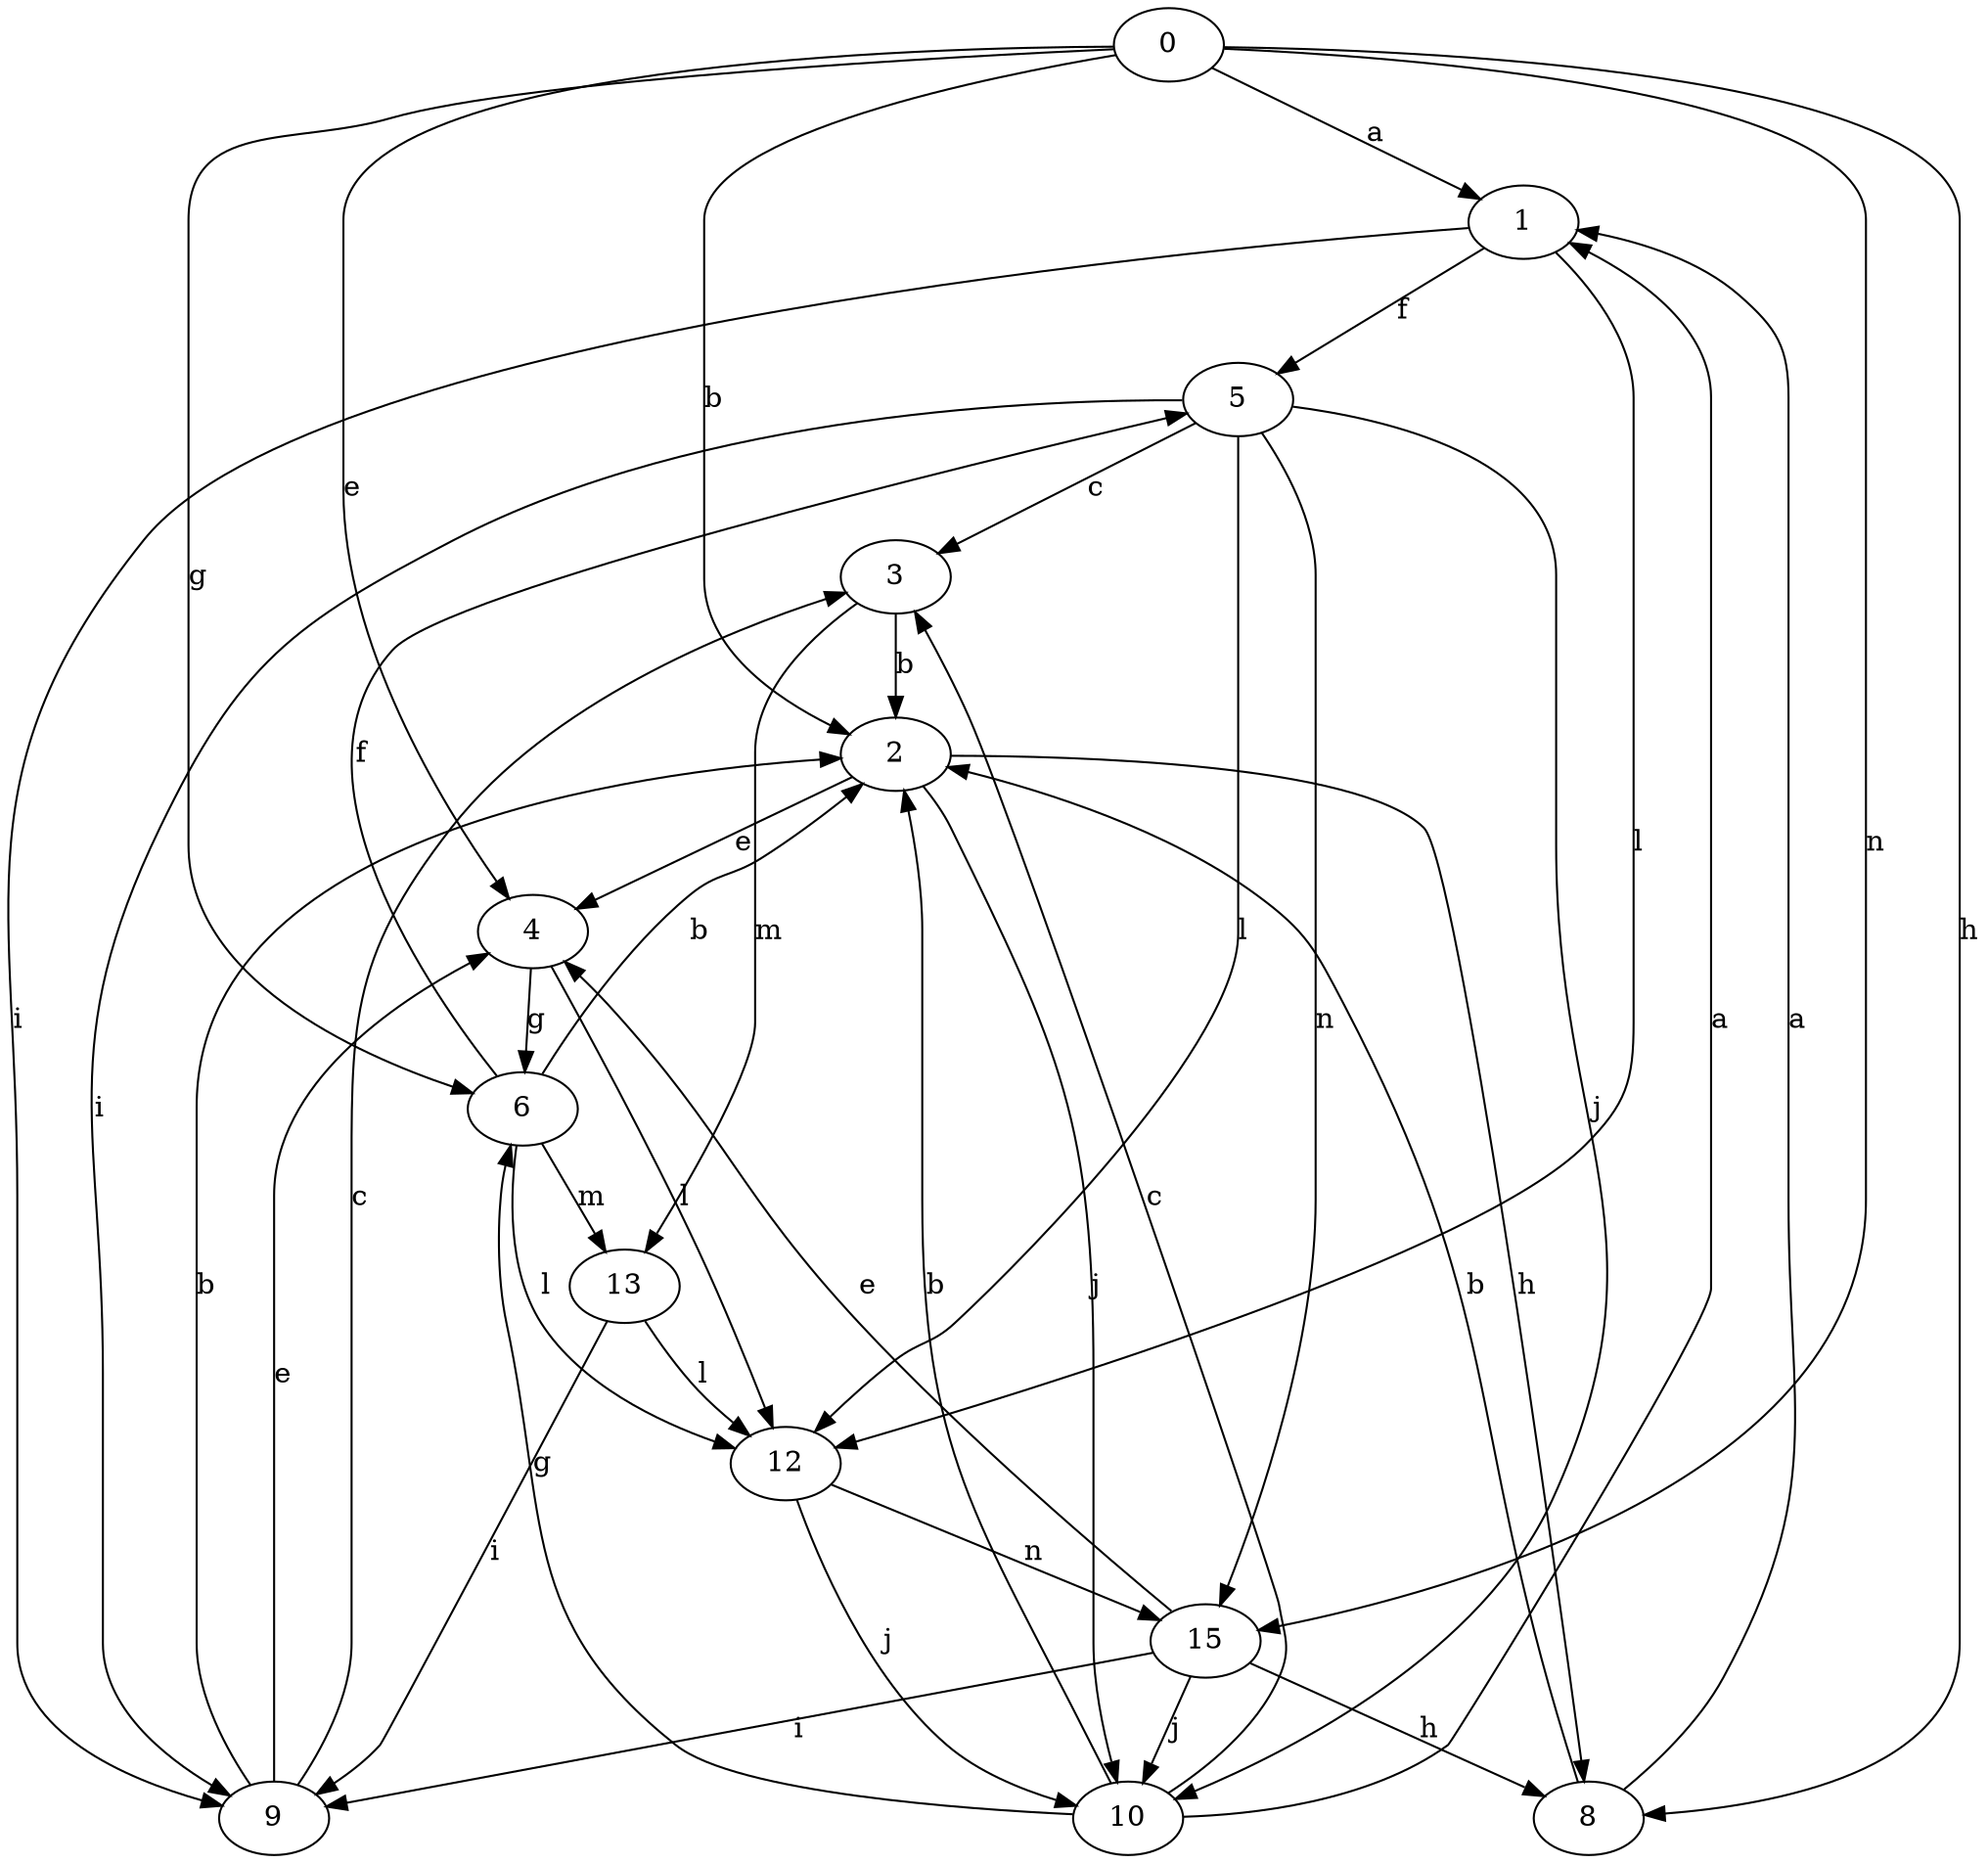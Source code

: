 strict digraph  {
1;
2;
3;
4;
5;
6;
0;
8;
9;
10;
12;
13;
15;
1 -> 5  [label=f];
1 -> 9  [label=i];
1 -> 12  [label=l];
2 -> 4  [label=e];
2 -> 8  [label=h];
2 -> 10  [label=j];
3 -> 2  [label=b];
3 -> 13  [label=m];
4 -> 6  [label=g];
4 -> 12  [label=l];
5 -> 3  [label=c];
5 -> 9  [label=i];
5 -> 10  [label=j];
5 -> 12  [label=l];
5 -> 15  [label=n];
6 -> 2  [label=b];
6 -> 5  [label=f];
6 -> 12  [label=l];
6 -> 13  [label=m];
0 -> 1  [label=a];
0 -> 2  [label=b];
0 -> 4  [label=e];
0 -> 6  [label=g];
0 -> 8  [label=h];
0 -> 15  [label=n];
8 -> 1  [label=a];
8 -> 2  [label=b];
9 -> 2  [label=b];
9 -> 3  [label=c];
9 -> 4  [label=e];
10 -> 1  [label=a];
10 -> 2  [label=b];
10 -> 3  [label=c];
10 -> 6  [label=g];
12 -> 10  [label=j];
12 -> 15  [label=n];
13 -> 9  [label=i];
13 -> 12  [label=l];
15 -> 4  [label=e];
15 -> 8  [label=h];
15 -> 9  [label=i];
15 -> 10  [label=j];
}
